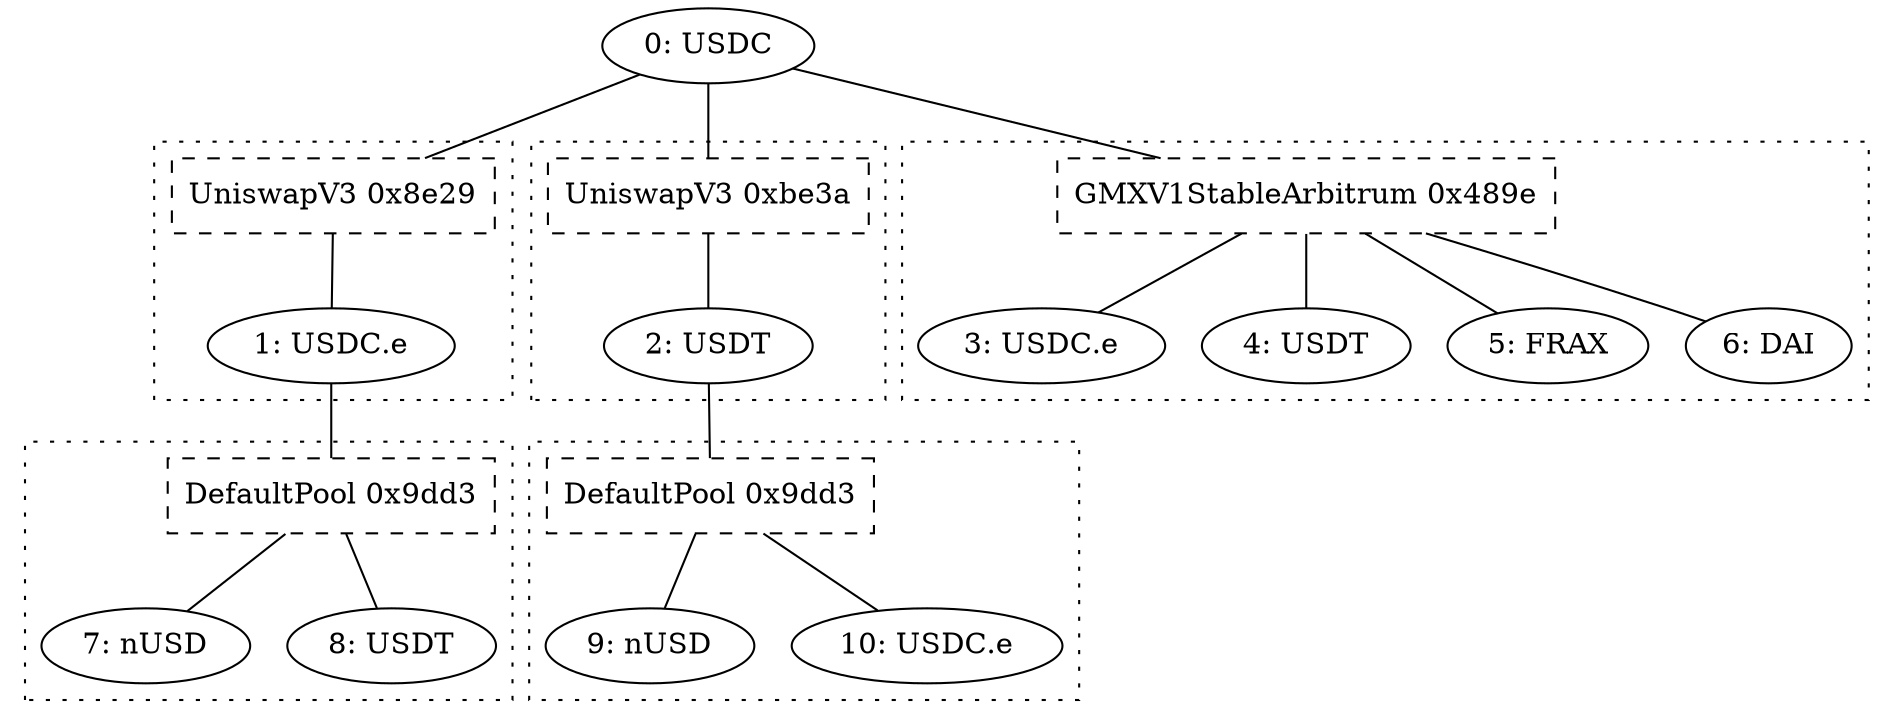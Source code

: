 graph G {
    token0 [label = "0: USDC";];
    token1 [label = "1: USDC.e";];
    token2 [label = "2: USDT";];
    token3 [label = "3: USDC.e";];
    token4 [label = "4: USDT";];
    token5 [label = "5: FRAX";];
    token6 [label = "6: DAI";];
    token7 [label = "7: nUSD";];
    token8 [label = "8: USDT";];
    token9 [label = "9: nUSD";];
    token10 [label = "10: USDC.e";];
    pool0 [label = "UniswapV3 0x8e29";shape = rect;style = dashed;];
    token0 -- pool0;
    subgraph cluster0 {
        style = dotted;
        pool0 -- token1;
        subgraph {
            rank = same;
            edge [style = invis;];
            token1;
        }
    }
    pool1 [label = "UniswapV3 0xbe3a";shape = rect;style = dashed;];
    token0 -- pool1;
    subgraph cluster1 {
        style = dotted;
        pool1 -- token2;
        subgraph {
            rank = same;
            edge [style = invis;];
            token2;
        }
    }
    pool2 [label = "GMXV1StableArbitrum 0x489e";shape = rect;style = dashed;];
    token0 -- pool2;
    subgraph cluster2 {
        style = dotted;
        pool2 -- token3;
        pool2 -- token4;
        pool2 -- token5;
        pool2 -- token6;
        subgraph {
            rank = same;
            edge [style = invis;];
            token3 -- token4;
            token4 -- token5;
            token5 -- token6;
        }
    }
    pool3 [label = "DefaultPool 0x9dd3";shape = rect;style = dashed;];
    token1 -- pool3;
    subgraph cluster3 {
        style = dotted;
        pool3 -- token7;
        pool3 -- token8;
        subgraph {
            rank = same;
            edge [style = invis;];
            token7 -- token8;
        }
    }
    pool4 [label = "DefaultPool 0x9dd3";shape = rect;style = dashed;];
    token2 -- pool4;
    subgraph cluster4 {
        style = dotted;
        pool4 -- token9;
        pool4 -- token10;
        subgraph {
            rank = same;
            edge [style = invis;];
            token9 -- token10;
        }
    }
}
